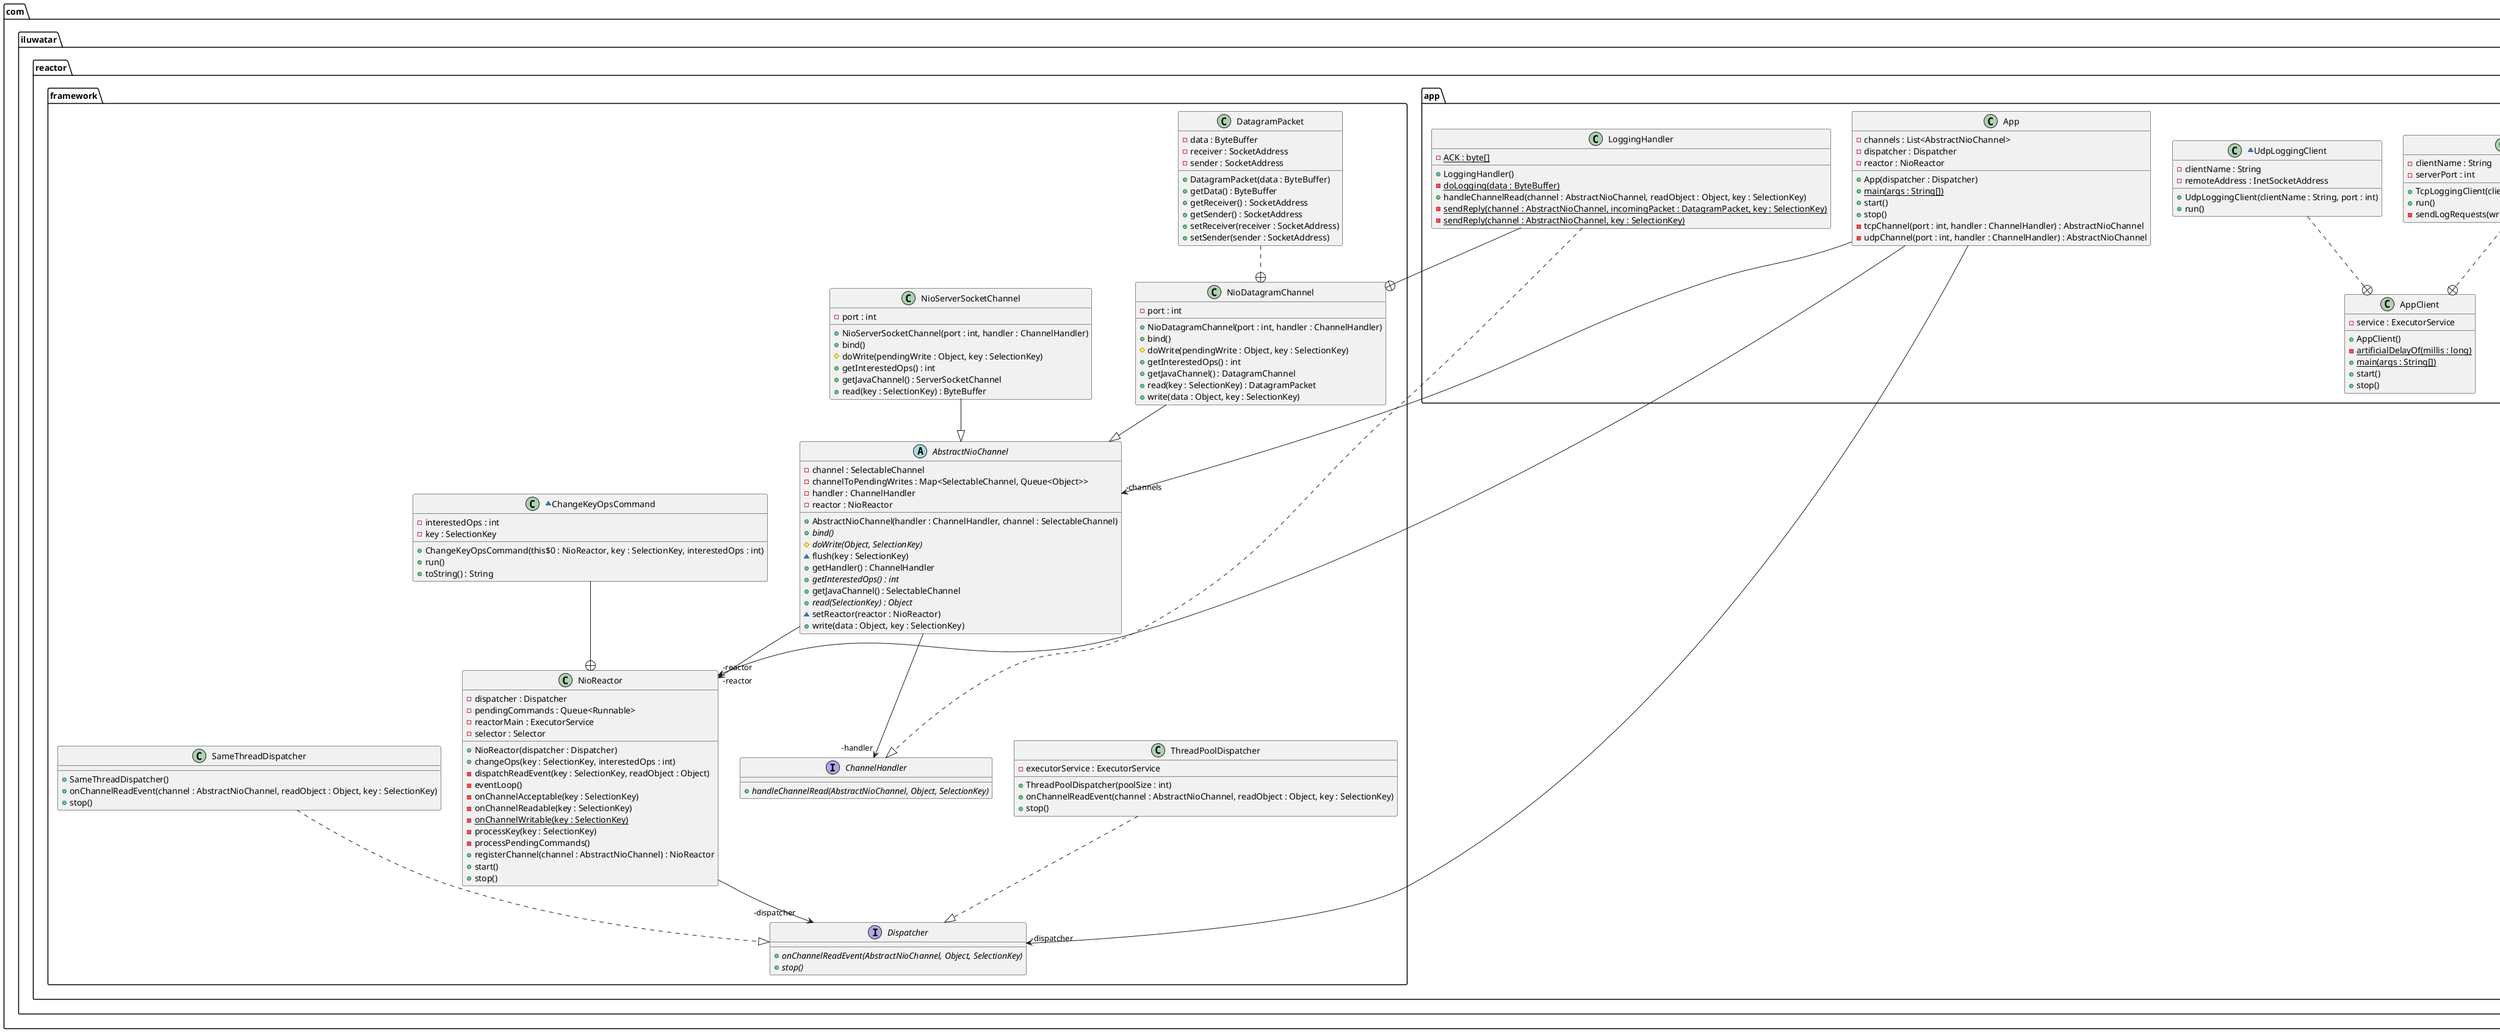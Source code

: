@startuml
package com.iluwatar.reactor.app {
  ~class TcpLoggingClient {
    - clientName : String
    - serverPort : int
    + TcpLoggingClient(clientName : String, serverPort : int)
    + run()
    - sendLogRequests(writer : PrintWriter, inputStream : InputStream)
  }
  ~class UdpLoggingClient {
    - clientName : String
    - remoteAddress : InetSocketAddress
    + UdpLoggingClient(clientName : String, port : int)
    + run()
  }
  class LoggingHandler {
    - ACK : byte[] {static}
    + LoggingHandler()
    - doLogging(data : ByteBuffer) {static}
    + handleChannelRead(channel : AbstractNioChannel, readObject : Object, key : SelectionKey)
    - sendReply(channel : AbstractNioChannel, incomingPacket : DatagramPacket, key : SelectionKey) {static}
    - sendReply(channel : AbstractNioChannel, key : SelectionKey) {static}
  }
  class AppClient {
    - service : ExecutorService
    + AppClient()
    - artificialDelayOf(millis : long) {static}
    + main(args : String[]) {static}
    + start()
    + stop()
  }
  class App {
    - channels : List<AbstractNioChannel>
    - dispatcher : Dispatcher
    - reactor : NioReactor
    + App(dispatcher : Dispatcher)
    + main(args : String[]) {static}
    + start()
    + stop()
    - tcpChannel(port : int, handler : ChannelHandler) : AbstractNioChannel
    - udpChannel(port : int, handler : ChannelHandler) : AbstractNioChannel
  }
}
package com.iluwatar.reactor.framework {
  interface Dispatcher {
    + onChannelReadEvent(AbstractNioChannel, Object, SelectionKey) {abstract}
    + stop() {abstract}
  }
  class SameThreadDispatcher {
    + SameThreadDispatcher()
    + onChannelReadEvent(channel : AbstractNioChannel, readObject : Object, key : SelectionKey)
    + stop()
  }
  class ThreadPoolDispatcher {
    - executorService : ExecutorService
    + ThreadPoolDispatcher(poolSize : int)
    + onChannelReadEvent(channel : AbstractNioChannel, readObject : Object, key : SelectionKey)
    + stop()
  }
  interface ChannelHandler {
    + handleChannelRead(AbstractNioChannel, Object, SelectionKey) {abstract}
  }
  class NioDatagramChannel {
    - port : int
    + NioDatagramChannel(port : int, handler : ChannelHandler)
    + bind()
    # doWrite(pendingWrite : Object, key : SelectionKey)
    + getInterestedOps() : int
    + getJavaChannel() : DatagramChannel
    + read(key : SelectionKey) : DatagramPacket
    + write(data : Object, key : SelectionKey)
  }
  class DatagramPacket {
    - data : ByteBuffer
    - receiver : SocketAddress
    - sender : SocketAddress
    + DatagramPacket(data : ByteBuffer)
    + getData() : ByteBuffer
    + getReceiver() : SocketAddress
    + getSender() : SocketAddress
    + setReceiver(receiver : SocketAddress)
    + setSender(sender : SocketAddress)
  }
  abstract class AbstractNioChannel {
    - channel : SelectableChannel
    - channelToPendingWrites : Map<SelectableChannel, Queue<Object>>
    - handler : ChannelHandler
    - reactor : NioReactor
    + AbstractNioChannel(handler : ChannelHandler, channel : SelectableChannel)
    + bind() {abstract}
    # doWrite(Object, SelectionKey) {abstract}
    ~ flush(key : SelectionKey)
    + getHandler() : ChannelHandler
    + getInterestedOps() : int {abstract}
    + getJavaChannel() : SelectableChannel
    + read(SelectionKey) : Object {abstract}
    ~ setReactor(reactor : NioReactor)
    + write(data : Object, key : SelectionKey)
  }
  class NioServerSocketChannel {
    - port : int
    + NioServerSocketChannel(port : int, handler : ChannelHandler)
    + bind()
    # doWrite(pendingWrite : Object, key : SelectionKey)
    + getInterestedOps() : int
    + getJavaChannel() : ServerSocketChannel
    + read(key : SelectionKey) : ByteBuffer
  }
  class NioReactor {
    - dispatcher : Dispatcher
    - pendingCommands : Queue<Runnable>
    - reactorMain : ExecutorService
    - selector : Selector
    + NioReactor(dispatcher : Dispatcher)
    + changeOps(key : SelectionKey, interestedOps : int)
    - dispatchReadEvent(key : SelectionKey, readObject : Object)
    - eventLoop()
    - onChannelAcceptable(key : SelectionKey)
    - onChannelReadable(key : SelectionKey)
    - onChannelWritable(key : SelectionKey) {static}
    - processKey(key : SelectionKey)
    - processPendingCommands()
    + registerChannel(channel : AbstractNioChannel) : NioReactor
    + start()
    + stop()
  }
  ~class ChangeKeyOpsCommand {
    - interestedOps : int
    - key : SelectionKey
    + ChangeKeyOpsCommand(this$0 : NioReactor, key : SelectionKey, interestedOps : int)
    + run()
    + toString() : String
  }
}
AbstractNioChannel -->  "-handler" ChannelHandler
UdpLoggingClient ..+ AppClient
AbstractNioChannel -->  "-reactor" NioReactor
TcpLoggingClient ..+ AppClient
NioReactor -->  "-dispatcher" Dispatcher
App -->  "-reactor" NioReactor
App -->  "-channels" AbstractNioChannel
DatagramPacket ..+ NioDatagramChannel
ChangeKeyOpsCommand --+ NioReactor
App -->  "-dispatcher" Dispatcher
LoggingHandler --+ NioDatagramChannel
SameThreadDispatcher ..|> Dispatcher 
LoggingHandler ..|> ChannelHandler 
ThreadPoolDispatcher ..|> Dispatcher 
NioDatagramChannel --|> AbstractNioChannel 
NioServerSocketChannel --|> AbstractNioChannel 
@enduml